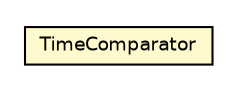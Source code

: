 #!/usr/local/bin/dot
#
# Class diagram 
# Generated by UMLGraph version R5_6-24-gf6e263 (http://www.umlgraph.org/)
#

digraph G {
	edge [fontname="Helvetica",fontsize=10,labelfontname="Helvetica",labelfontsize=10];
	node [fontname="Helvetica",fontsize=10,shape=plaintext];
	nodesep=0.25;
	ranksep=0.5;
	// com.rockhoppertech.music.series.time.TimeComparator
	c6707 [label=<<table title="com.rockhoppertech.music.series.time.TimeComparator" border="0" cellborder="1" cellspacing="0" cellpadding="2" port="p" bgcolor="lemonChiffon" href="./TimeComparator.html">
		<tr><td><table border="0" cellspacing="0" cellpadding="1">
<tr><td align="center" balign="center"> TimeComparator </td></tr>
		</table></td></tr>
		</table>>, URL="./TimeComparator.html", fontname="Helvetica", fontcolor="black", fontsize=9.0];
}

